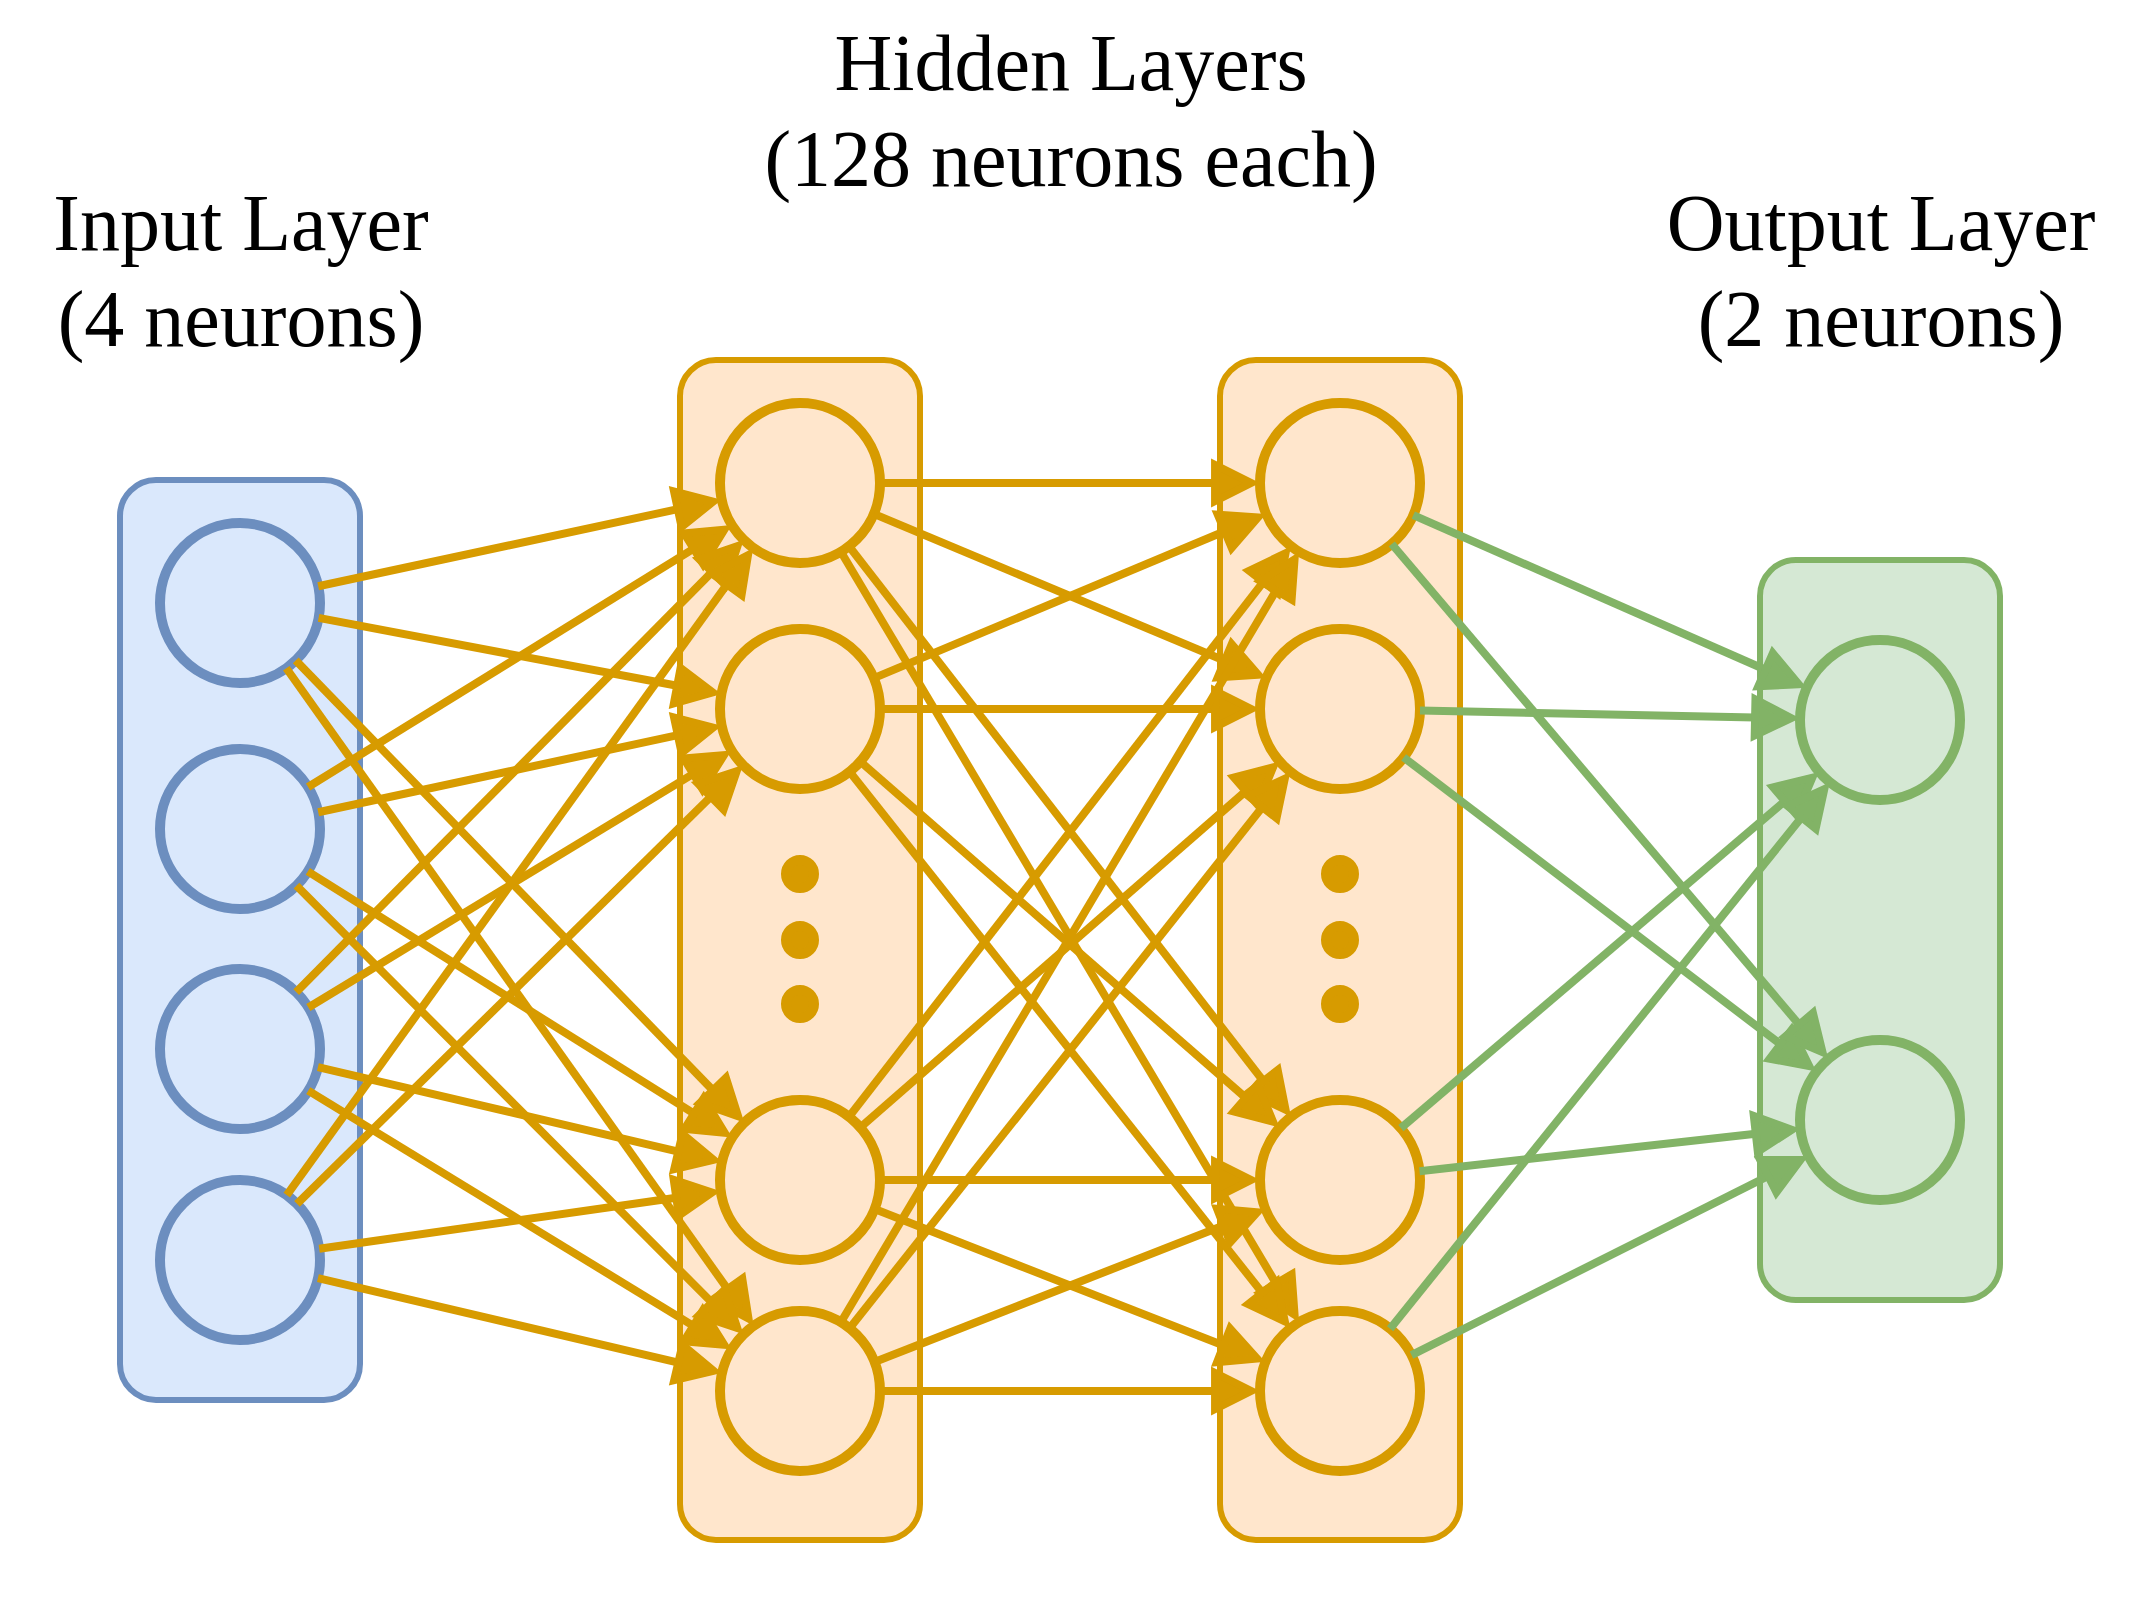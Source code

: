 <mxfile>
    <diagram id="O7W1chm-pStXMENEJMXE" name="Page-1">
        <mxGraphModel dx="1355" dy="1634" grid="0" gridSize="10" guides="1" tooltips="1" connect="1" arrows="1" fold="1" page="0" pageScale="1" pageWidth="850" pageHeight="1400" math="0" shadow="0">
            <root>
                <mxCell id="0"/>
                <mxCell id="1" parent="0"/>
                <mxCell id="8" value="" style="group" vertex="1" connectable="0" parent="1">
                    <mxGeometry x="520" y="250" width="120" height="460" as="geometry"/>
                </mxCell>
                <mxCell id="7" value="" style="rounded=1;whiteSpace=wrap;html=1;fillColor=#DAE8FC;strokeColor=#6c8ebf;strokeWidth=3;" vertex="1" parent="8">
                    <mxGeometry width="120" height="460" as="geometry"/>
                </mxCell>
                <mxCell id="2" value="" style="ellipse;whiteSpace=wrap;html=1;aspect=fixed;strokeWidth=5;fillColor=#dae8fc;strokeColor=#6c8ebf;" vertex="1" parent="8">
                    <mxGeometry x="20" y="21.5" width="80" height="80" as="geometry"/>
                </mxCell>
                <mxCell id="3" value="" style="ellipse;whiteSpace=wrap;html=1;aspect=fixed;strokeWidth=5;fillColor=#dae8fc;strokeColor=#6c8ebf;" vertex="1" parent="8">
                    <mxGeometry x="20" y="134.5" width="80" height="80" as="geometry"/>
                </mxCell>
                <mxCell id="4" value="" style="ellipse;whiteSpace=wrap;html=1;aspect=fixed;strokeWidth=5;fillColor=#dae8fc;strokeColor=#6c8ebf;" vertex="1" parent="8">
                    <mxGeometry x="20" y="244.5" width="80" height="80" as="geometry"/>
                </mxCell>
                <mxCell id="5" value="" style="ellipse;whiteSpace=wrap;html=1;aspect=fixed;strokeWidth=5;fillColor=#dae8fc;strokeColor=#6c8ebf;" vertex="1" parent="8">
                    <mxGeometry x="20" y="350" width="80" height="80" as="geometry"/>
                </mxCell>
                <mxCell id="9" value="" style="group;" vertex="1" connectable="0" parent="1">
                    <mxGeometry x="800" y="190" width="120" height="590" as="geometry"/>
                </mxCell>
                <mxCell id="10" value="" style="rounded=1;whiteSpace=wrap;html=1;fillColor=#ffe6cc;strokeColor=#d79b00;strokeWidth=3;" vertex="1" parent="9">
                    <mxGeometry width="120" height="590" as="geometry"/>
                </mxCell>
                <mxCell id="11" value="" style="ellipse;whiteSpace=wrap;html=1;aspect=fixed;strokeWidth=5;fillColor=#ffe6cc;strokeColor=#d79b00;" vertex="1" parent="9">
                    <mxGeometry x="20" y="21.5" width="80" height="80" as="geometry"/>
                </mxCell>
                <mxCell id="12" value="" style="ellipse;whiteSpace=wrap;html=1;aspect=fixed;strokeWidth=5;fillColor=#ffe6cc;strokeColor=#d79b00;" vertex="1" parent="9">
                    <mxGeometry x="20" y="134.5" width="80" height="80" as="geometry"/>
                </mxCell>
                <mxCell id="13" value="" style="ellipse;whiteSpace=wrap;html=1;aspect=fixed;strokeWidth=5;fillColor=#ffe6cc;strokeColor=#d79b00;" vertex="1" parent="9">
                    <mxGeometry x="20" y="370" width="80" height="80" as="geometry"/>
                </mxCell>
                <mxCell id="14" value="" style="ellipse;whiteSpace=wrap;html=1;aspect=fixed;strokeWidth=5;fillColor=#ffe6cc;strokeColor=#d79b00;" vertex="1" parent="9">
                    <mxGeometry x="20" y="475.5" width="80" height="80" as="geometry"/>
                </mxCell>
                <mxCell id="18" value="" style="group" vertex="1" connectable="0" parent="9">
                    <mxGeometry x="53" y="250" width="14" height="79" as="geometry"/>
                </mxCell>
                <mxCell id="15" value="" style="ellipse;whiteSpace=wrap;html=1;aspect=fixed;strokeWidth=5;fillColor=light-dark(#d79b00, #36210a);strokeColor=#d79b00;fillStyle=auto;" vertex="1" parent="18">
                    <mxGeometry width="14" height="14" as="geometry"/>
                </mxCell>
                <mxCell id="16" value="" style="ellipse;whiteSpace=wrap;html=1;aspect=fixed;strokeWidth=5;fillColor=light-dark(#d79b00, #36210a);strokeColor=#d79b00;fillStyle=auto;" vertex="1" parent="18">
                    <mxGeometry y="33" width="14" height="14" as="geometry"/>
                </mxCell>
                <mxCell id="17" value="" style="ellipse;whiteSpace=wrap;html=1;aspect=fixed;strokeWidth=5;fillColor=light-dark(#d79b00, #36210a);strokeColor=#d79b00;fillStyle=auto;" vertex="1" parent="18">
                    <mxGeometry y="65" width="14" height="14" as="geometry"/>
                </mxCell>
                <mxCell id="19" value="" style="group;" vertex="1" connectable="0" parent="1">
                    <mxGeometry x="1070" y="190" width="120" height="590" as="geometry"/>
                </mxCell>
                <mxCell id="20" value="" style="rounded=1;whiteSpace=wrap;html=1;fillColor=#ffe6cc;strokeColor=#d79b00;strokeWidth=3;" vertex="1" parent="19">
                    <mxGeometry width="120" height="590" as="geometry"/>
                </mxCell>
                <mxCell id="21" value="" style="ellipse;whiteSpace=wrap;html=1;aspect=fixed;strokeWidth=5;fillColor=#ffe6cc;strokeColor=#d79b00;" vertex="1" parent="19">
                    <mxGeometry x="20" y="21.5" width="80" height="80" as="geometry"/>
                </mxCell>
                <mxCell id="22" value="" style="ellipse;whiteSpace=wrap;html=1;aspect=fixed;strokeWidth=5;fillColor=#ffe6cc;strokeColor=#d79b00;" vertex="1" parent="19">
                    <mxGeometry x="20" y="134.5" width="80" height="80" as="geometry"/>
                </mxCell>
                <mxCell id="23" value="" style="ellipse;whiteSpace=wrap;html=1;aspect=fixed;strokeWidth=5;fillColor=#ffe6cc;strokeColor=#d79b00;" vertex="1" parent="19">
                    <mxGeometry x="20" y="370" width="80" height="80" as="geometry"/>
                </mxCell>
                <mxCell id="24" value="" style="ellipse;whiteSpace=wrap;html=1;aspect=fixed;strokeWidth=5;fillColor=#ffe6cc;strokeColor=#d79b00;" vertex="1" parent="19">
                    <mxGeometry x="20" y="475.5" width="80" height="80" as="geometry"/>
                </mxCell>
                <mxCell id="25" value="" style="group" vertex="1" connectable="0" parent="19">
                    <mxGeometry x="53" y="250" width="14" height="79" as="geometry"/>
                </mxCell>
                <mxCell id="26" value="" style="ellipse;whiteSpace=wrap;html=1;aspect=fixed;strokeWidth=5;fillColor=light-dark(#d79b00, #36210a);strokeColor=#d79b00;fillStyle=auto;" vertex="1" parent="25">
                    <mxGeometry width="14" height="14" as="geometry"/>
                </mxCell>
                <mxCell id="27" value="" style="ellipse;whiteSpace=wrap;html=1;aspect=fixed;strokeWidth=5;fillColor=light-dark(#d79b00, #36210a);strokeColor=#d79b00;fillStyle=auto;" vertex="1" parent="25">
                    <mxGeometry y="33" width="14" height="14" as="geometry"/>
                </mxCell>
                <mxCell id="28" value="" style="ellipse;whiteSpace=wrap;html=1;aspect=fixed;strokeWidth=5;fillColor=light-dark(#d79b00, #36210a);strokeColor=#d79b00;fillStyle=auto;" vertex="1" parent="25">
                    <mxGeometry y="65" width="14" height="14" as="geometry"/>
                </mxCell>
                <mxCell id="29" value="" style="group" vertex="1" connectable="0" parent="1">
                    <mxGeometry x="1340" y="360" width="120" height="460" as="geometry"/>
                </mxCell>
                <mxCell id="30" value="" style="rounded=1;whiteSpace=wrap;html=1;fillColor=#d5e8d4;strokeColor=#82b366;strokeWidth=3;" vertex="1" parent="29">
                    <mxGeometry y="-70" width="120" height="370" as="geometry"/>
                </mxCell>
                <mxCell id="31" value="" style="ellipse;whiteSpace=wrap;html=1;aspect=fixed;strokeWidth=5;fillColor=#d5e8d4;strokeColor=#82b366;" vertex="1" parent="29">
                    <mxGeometry x="20" y="-30" width="80" height="80" as="geometry"/>
                </mxCell>
                <mxCell id="32" value="" style="ellipse;whiteSpace=wrap;html=1;aspect=fixed;strokeWidth=5;fillColor=#d5e8d4;strokeColor=#82b366;" vertex="1" parent="29">
                    <mxGeometry x="20" y="170" width="80" height="80" as="geometry"/>
                </mxCell>
                <mxCell id="35" style="edgeStyle=none;html=1;strokeWidth=4;endArrow=block;endFill=1;endSize=14;fillColor=#ffe6cc;strokeColor=#d79b00;" edge="1" parent="1" source="2" target="11">
                    <mxGeometry relative="1" as="geometry"/>
                </mxCell>
                <mxCell id="36" style="edgeStyle=none;html=1;strokeWidth=4;endArrow=block;endFill=1;endSize=14;fillColor=#ffe6cc;strokeColor=#d79b00;" edge="1" parent="1" source="2" target="12">
                    <mxGeometry relative="1" as="geometry">
                        <mxPoint x="548" y="315" as="sourcePoint"/>
                        <mxPoint x="831" y="268" as="targetPoint"/>
                    </mxGeometry>
                </mxCell>
                <mxCell id="37" style="edgeStyle=none;html=1;strokeWidth=4;endArrow=block;endFill=1;endSize=14;fillColor=#ffe6cc;strokeColor=#d79b00;" edge="1" parent="1" source="2" target="13">
                    <mxGeometry relative="1" as="geometry">
                        <mxPoint x="549" y="327" as="sourcePoint"/>
                        <mxPoint x="830" y="369" as="targetPoint"/>
                    </mxGeometry>
                </mxCell>
                <mxCell id="38" style="edgeStyle=none;html=1;strokeWidth=4;endArrow=block;endFill=1;endSize=14;fillColor=#ffe6cc;strokeColor=#d79b00;" edge="1" parent="1" source="2" target="14">
                    <mxGeometry relative="1" as="geometry">
                        <mxPoint x="540" y="346" as="sourcePoint"/>
                        <mxPoint x="839" y="585" as="targetPoint"/>
                    </mxGeometry>
                </mxCell>
                <mxCell id="39" style="edgeStyle=none;html=1;strokeWidth=4;endArrow=block;endFill=1;endSize=14;fillColor=#ffe6cc;strokeColor=#d79b00;" edge="1" parent="1" source="3" target="11">
                    <mxGeometry relative="1" as="geometry">
                        <mxPoint x="536" y="351" as="sourcePoint"/>
                        <mxPoint x="843" y="686" as="targetPoint"/>
                    </mxGeometry>
                </mxCell>
                <mxCell id="40" style="edgeStyle=none;html=1;strokeWidth=4;endArrow=block;endFill=1;endSize=14;fillColor=#ffe6cc;strokeColor=#d79b00;" edge="1" parent="1" source="3" target="12">
                    <mxGeometry relative="1" as="geometry">
                        <mxPoint x="545" y="417" as="sourcePoint"/>
                        <mxPoint x="834" y="279" as="targetPoint"/>
                    </mxGeometry>
                </mxCell>
                <mxCell id="41" style="edgeStyle=none;html=1;strokeWidth=4;endArrow=block;endFill=1;endSize=14;fillColor=#ffe6cc;strokeColor=#d79b00;" edge="1" parent="1" source="3" target="13">
                    <mxGeometry relative="1" as="geometry">
                        <mxPoint x="548" y="428" as="sourcePoint"/>
                        <mxPoint x="831" y="381" as="targetPoint"/>
                    </mxGeometry>
                </mxCell>
                <mxCell id="42" style="edgeStyle=none;html=1;strokeWidth=4;endArrow=block;endFill=1;endSize=14;fillColor=#ffe6cc;strokeColor=#d79b00;" edge="1" parent="1" source="3" target="14">
                    <mxGeometry relative="1" as="geometry">
                        <mxPoint x="545" y="452" as="sourcePoint"/>
                        <mxPoint x="834" y="593" as="targetPoint"/>
                    </mxGeometry>
                </mxCell>
                <mxCell id="43" style="edgeStyle=none;html=1;strokeWidth=4;endArrow=block;endFill=1;endSize=14;fillColor=#ffe6cc;strokeColor=#d79b00;" edge="1" parent="1" source="4" target="11">
                    <mxGeometry relative="1" as="geometry">
                        <mxPoint x="541" y="459" as="sourcePoint"/>
                        <mxPoint x="838" y="691" as="targetPoint"/>
                    </mxGeometry>
                </mxCell>
                <mxCell id="44" style="edgeStyle=none;html=1;strokeWidth=4;endArrow=block;endFill=1;endSize=14;fillColor=#ffe6cc;strokeColor=#d79b00;" edge="1" parent="1" source="4" target="12">
                    <mxGeometry relative="1" as="geometry">
                        <mxPoint x="540" y="520" as="sourcePoint"/>
                        <mxPoint x="839" y="286" as="targetPoint"/>
                    </mxGeometry>
                </mxCell>
                <mxCell id="45" style="edgeStyle=none;html=1;strokeWidth=4;endArrow=block;endFill=1;endSize=14;fillColor=#ffe6cc;strokeColor=#d79b00;" edge="1" parent="1" source="4" target="13">
                    <mxGeometry relative="1" as="geometry">
                        <mxPoint x="545" y="527" as="sourcePoint"/>
                        <mxPoint x="834" y="392" as="targetPoint"/>
                    </mxGeometry>
                </mxCell>
                <mxCell id="46" style="edgeStyle=none;html=1;strokeWidth=4;endArrow=block;endFill=1;endSize=14;fillColor=#ffe6cc;strokeColor=#d79b00;" edge="1" parent="1" source="4" target="14">
                    <mxGeometry relative="1" as="geometry">
                        <mxPoint x="548" y="552" as="sourcePoint"/>
                        <mxPoint x="831" y="603" as="targetPoint"/>
                    </mxGeometry>
                </mxCell>
                <mxCell id="47" style="edgeStyle=none;html=1;strokeWidth=4;endArrow=block;endFill=1;endSize=14;fillColor=#ffe6cc;strokeColor=#d79b00;" edge="1" parent="1" source="5" target="11">
                    <mxGeometry relative="1" as="geometry">
                        <mxPoint x="545" y="562" as="sourcePoint"/>
                        <mxPoint x="834" y="698" as="targetPoint"/>
                    </mxGeometry>
                </mxCell>
                <mxCell id="48" style="edgeStyle=none;html=1;strokeWidth=4;endArrow=block;endFill=1;endSize=14;fillColor=#ffe6cc;strokeColor=#d79b00;" edge="1" parent="1" source="5" target="12">
                    <mxGeometry relative="1" as="geometry">
                        <mxPoint x="555" y="572" as="sourcePoint"/>
                        <mxPoint x="842" y="290" as="targetPoint"/>
                    </mxGeometry>
                </mxCell>
                <mxCell id="49" style="edgeStyle=none;html=1;strokeWidth=4;endArrow=block;endFill=1;endSize=14;fillColor=#ffe6cc;strokeColor=#d79b00;" edge="1" parent="1" source="5" target="13">
                    <mxGeometry relative="1" as="geometry">
                        <mxPoint x="536" y="621" as="sourcePoint"/>
                        <mxPoint x="843" y="291" as="targetPoint"/>
                    </mxGeometry>
                </mxCell>
                <mxCell id="50" style="edgeStyle=none;html=1;strokeWidth=4;endArrow=block;endFill=1;endSize=14;fillColor=#ffe6cc;strokeColor=#d79b00;" edge="1" parent="1" source="5" target="14">
                    <mxGeometry relative="1" as="geometry">
                        <mxPoint x="549" y="646" as="sourcePoint"/>
                        <mxPoint x="830" y="614" as="targetPoint"/>
                    </mxGeometry>
                </mxCell>
                <mxCell id="51" style="edgeStyle=none;html=1;strokeWidth=4;endArrow=block;endFill=1;endSize=14;fillColor=#ffe6cc;strokeColor=#d79b00;" edge="1" parent="1" source="11" target="21">
                    <mxGeometry relative="1" as="geometry">
                        <mxPoint x="548" y="315" as="sourcePoint"/>
                        <mxPoint x="831" y="268" as="targetPoint"/>
                    </mxGeometry>
                </mxCell>
                <mxCell id="52" style="edgeStyle=none;html=1;strokeWidth=4;endArrow=block;endFill=1;endSize=14;fillColor=#ffe6cc;strokeColor=#d79b00;" edge="1" parent="1" source="11" target="22">
                    <mxGeometry relative="1" as="geometry">
                        <mxPoint x="910" y="262" as="sourcePoint"/>
                        <mxPoint x="1170" y="262" as="targetPoint"/>
                    </mxGeometry>
                </mxCell>
                <mxCell id="53" style="edgeStyle=none;html=1;strokeWidth=4;endArrow=block;endFill=1;endSize=14;fillColor=#ffe6cc;strokeColor=#d79b00;" edge="1" parent="1" source="11" target="23">
                    <mxGeometry relative="1" as="geometry">
                        <mxPoint x="908" y="274" as="sourcePoint"/>
                        <mxPoint x="1172" y="362" as="targetPoint"/>
                    </mxGeometry>
                </mxCell>
                <mxCell id="54" style="edgeStyle=none;html=1;strokeWidth=4;endArrow=block;endFill=1;endSize=14;fillColor=#ffe6cc;strokeColor=#d79b00;" edge="1" parent="1" source="11" target="24">
                    <mxGeometry relative="1" as="geometry">
                        <mxPoint x="898" y="290" as="sourcePoint"/>
                        <mxPoint x="1182" y="581" as="targetPoint"/>
                    </mxGeometry>
                </mxCell>
                <mxCell id="55" style="edgeStyle=none;html=1;strokeWidth=4;endArrow=block;endFill=1;endSize=14;fillColor=#ffe6cc;strokeColor=#d79b00;" edge="1" parent="1" source="12" target="21">
                    <mxGeometry relative="1" as="geometry">
                        <mxPoint x="894" y="294" as="sourcePoint"/>
                        <mxPoint x="1186" y="683" as="targetPoint"/>
                    </mxGeometry>
                </mxCell>
                <mxCell id="56" style="edgeStyle=none;html=1;strokeWidth=4;endArrow=block;endFill=1;endSize=14;fillColor=#ffe6cc;strokeColor=#d79b00;" edge="1" parent="1" source="12" target="22">
                    <mxGeometry relative="1" as="geometry">
                        <mxPoint x="908" y="362" as="sourcePoint"/>
                        <mxPoint x="1172" y="274" as="targetPoint"/>
                    </mxGeometry>
                </mxCell>
                <mxCell id="57" style="edgeStyle=none;html=1;strokeWidth=4;endArrow=block;endFill=1;endSize=14;fillColor=#ffe6cc;strokeColor=#d79b00;" edge="1" parent="1" source="12" target="23">
                    <mxGeometry relative="1" as="geometry">
                        <mxPoint x="910" y="375" as="sourcePoint"/>
                        <mxPoint x="1170" y="375" as="targetPoint"/>
                    </mxGeometry>
                </mxCell>
                <mxCell id="58" style="edgeStyle=none;html=1;strokeWidth=4;endArrow=block;endFill=1;endSize=14;fillColor=#ffe6cc;strokeColor=#d79b00;" edge="1" parent="1" source="12" target="24">
                    <mxGeometry relative="1" as="geometry">
                        <mxPoint x="903" y="397" as="sourcePoint"/>
                        <mxPoint x="1177" y="587" as="targetPoint"/>
                    </mxGeometry>
                </mxCell>
                <mxCell id="59" style="edgeStyle=none;html=1;strokeWidth=4;endArrow=block;endFill=1;endSize=14;fillColor=#ffe6cc;strokeColor=#d79b00;" edge="1" parent="1" source="13" target="21">
                    <mxGeometry relative="1" as="geometry">
                        <mxPoint x="898" y="403" as="sourcePoint"/>
                        <mxPoint x="1182" y="687" as="targetPoint"/>
                    </mxGeometry>
                </mxCell>
                <mxCell id="60" style="edgeStyle=none;html=1;strokeWidth=4;endArrow=block;endFill=1;endSize=14;fillColor=#ffe6cc;strokeColor=#d79b00;" edge="1" parent="1" source="13" target="22">
                    <mxGeometry relative="1" as="geometry">
                        <mxPoint x="898" y="581" as="sourcePoint"/>
                        <mxPoint x="1182" y="290" as="targetPoint"/>
                    </mxGeometry>
                </mxCell>
                <mxCell id="61" style="edgeStyle=none;html=1;strokeWidth=4;endArrow=block;endFill=1;endSize=14;fillColor=#ffe6cc;strokeColor=#d79b00;" edge="1" parent="1" source="13" target="23">
                    <mxGeometry relative="1" as="geometry">
                        <mxPoint x="903" y="587" as="sourcePoint"/>
                        <mxPoint x="1177" y="397" as="targetPoint"/>
                    </mxGeometry>
                </mxCell>
                <mxCell id="62" style="edgeStyle=none;html=1;strokeWidth=4;endArrow=block;endFill=1;endSize=14;fillColor=#ffe6cc;strokeColor=#d79b00;" edge="1" parent="1" source="13" target="24">
                    <mxGeometry relative="1" as="geometry">
                        <mxPoint x="910" y="610" as="sourcePoint"/>
                        <mxPoint x="1170" y="610" as="targetPoint"/>
                    </mxGeometry>
                </mxCell>
                <mxCell id="63" style="edgeStyle=none;html=1;strokeWidth=4;endArrow=block;endFill=1;endSize=14;fillColor=#ffe6cc;strokeColor=#d79b00;" edge="1" parent="1" source="14" target="21">
                    <mxGeometry relative="1" as="geometry">
                        <mxPoint x="908" y="622" as="sourcePoint"/>
                        <mxPoint x="1172" y="704" as="targetPoint"/>
                    </mxGeometry>
                </mxCell>
                <mxCell id="64" style="edgeStyle=none;html=1;strokeWidth=4;endArrow=block;endFill=1;endSize=14;fillColor=#ffe6cc;strokeColor=#d79b00;" edge="1" parent="1" source="14" target="22">
                    <mxGeometry relative="1" as="geometry">
                        <mxPoint x="894" y="683" as="sourcePoint"/>
                        <mxPoint x="1186" y="294" as="targetPoint"/>
                    </mxGeometry>
                </mxCell>
                <mxCell id="65" style="edgeStyle=none;html=1;strokeWidth=4;endArrow=block;endFill=1;endSize=14;fillColor=#ffe6cc;strokeColor=#d79b00;" edge="1" parent="1" source="14" target="23">
                    <mxGeometry relative="1" as="geometry">
                        <mxPoint x="898" y="687" as="sourcePoint"/>
                        <mxPoint x="1182" y="403" as="targetPoint"/>
                    </mxGeometry>
                </mxCell>
                <mxCell id="66" style="edgeStyle=none;html=1;strokeWidth=4;endArrow=block;endFill=1;endSize=14;fillColor=#ffe6cc;strokeColor=#d79b00;" edge="1" parent="1" source="14" target="24">
                    <mxGeometry relative="1" as="geometry">
                        <mxPoint x="908" y="704" as="sourcePoint"/>
                        <mxPoint x="1172" y="622" as="targetPoint"/>
                    </mxGeometry>
                </mxCell>
                <mxCell id="67" style="edgeStyle=none;html=1;strokeWidth=4;endArrow=block;endFill=1;endSize=14;fillColor=#d5e8d4;strokeColor=#82b366;" edge="1" parent="1" source="21" target="31">
                    <mxGeometry relative="1" as="geometry">
                        <mxPoint x="910" y="262" as="sourcePoint"/>
                        <mxPoint x="1170" y="262" as="targetPoint"/>
                    </mxGeometry>
                </mxCell>
                <mxCell id="68" style="edgeStyle=none;html=1;strokeWidth=4;endArrow=block;endFill=1;endSize=14;fillColor=#d5e8d4;strokeColor=#82b366;" edge="1" parent="1" source="22" target="31">
                    <mxGeometry relative="1" as="geometry">
                        <mxPoint x="1245" y="280" as="sourcePoint"/>
                        <mxPoint x="1495" y="413" as="targetPoint"/>
                    </mxGeometry>
                </mxCell>
                <mxCell id="69" style="edgeStyle=none;html=1;strokeWidth=4;endArrow=block;endFill=1;endSize=14;fillColor=#d5e8d4;strokeColor=#82b366;" edge="1" parent="1" source="23" target="31">
                    <mxGeometry relative="1" as="geometry">
                        <mxPoint x="1249" y="381" as="sourcePoint"/>
                        <mxPoint x="1491" y="425" as="targetPoint"/>
                    </mxGeometry>
                </mxCell>
                <mxCell id="70" style="edgeStyle=none;html=1;strokeWidth=4;endArrow=block;endFill=1;endSize=14;fillColor=#d5e8d4;strokeColor=#82b366;" edge="1" parent="1" source="24" target="32">
                    <mxGeometry relative="1" as="geometry">
                        <mxPoint x="1245" y="591" as="sourcePoint"/>
                        <mxPoint x="1495" y="451" as="targetPoint"/>
                    </mxGeometry>
                </mxCell>
                <mxCell id="71" style="edgeStyle=none;html=1;strokeWidth=4;endArrow=block;endFill=1;endSize=14;fillColor=#d5e8d4;strokeColor=#82b366;" edge="1" parent="1" source="24" target="31">
                    <mxGeometry relative="1" as="geometry">
                        <mxPoint x="1245" y="697" as="sourcePoint"/>
                        <mxPoint x="1495" y="563" as="targetPoint"/>
                    </mxGeometry>
                </mxCell>
                <mxCell id="72" style="edgeStyle=none;html=1;strokeWidth=4;endArrow=block;endFill=1;endSize=14;fillColor=#d5e8d4;strokeColor=#82b366;" edge="1" parent="1" source="23" target="32">
                    <mxGeometry relative="1" as="geometry">
                        <mxPoint x="1240" y="689" as="sourcePoint"/>
                        <mxPoint x="1500" y="458" as="targetPoint"/>
                    </mxGeometry>
                </mxCell>
                <mxCell id="73" style="edgeStyle=none;html=1;strokeWidth=4;endArrow=block;endFill=1;endSize=14;fillColor=#d5e8d4;strokeColor=#82b366;" edge="1" parent="1" source="22" target="32">
                    <mxGeometry relative="1" as="geometry">
                        <mxPoint x="1249" y="602" as="sourcePoint"/>
                        <mxPoint x="1491" y="553" as="targetPoint"/>
                    </mxGeometry>
                </mxCell>
                <mxCell id="74" style="edgeStyle=none;html=1;strokeWidth=4;endArrow=block;endFill=1;endSize=14;fillColor=#d5e8d4;strokeColor=#82b366;" edge="1" parent="1" source="21" target="32">
                    <mxGeometry relative="1" as="geometry">
                        <mxPoint x="1245" y="393" as="sourcePoint"/>
                        <mxPoint x="1495" y="526" as="targetPoint"/>
                    </mxGeometry>
                </mxCell>
                <mxCell id="77" value="Hidden Layers&lt;div&gt;(128 neurons each)&lt;/div&gt;" style="text;html=1;align=center;verticalAlign=middle;resizable=0;points=[];autosize=1;strokeColor=none;fillColor=none;fontSize=40;fontFamily=Comic Sans MS;fontStyle=0" vertex="1" parent="1">
                    <mxGeometry x="810" y="10" width="370" height="110" as="geometry"/>
                </mxCell>
                <mxCell id="78" value="&lt;div&gt;Input Layer&lt;/div&gt;&lt;div&gt;(4 neurons)&lt;/div&gt;" style="text;html=1;align=center;verticalAlign=middle;resizable=0;points=[];autosize=1;strokeColor=none;fillColor=none;fontSize=40;fontFamily=Comic Sans MS;fontStyle=0" vertex="1" parent="1">
                    <mxGeometry x="460" y="90" width="240" height="110" as="geometry"/>
                </mxCell>
                <mxCell id="79" value="&lt;div&gt;Output Layer&lt;/div&gt;&lt;div&gt;(2 neurons)&lt;/div&gt;" style="text;html=1;align=center;verticalAlign=middle;resizable=0;points=[];autosize=1;strokeColor=none;fillColor=none;fontSize=40;fontFamily=Comic Sans MS;fontStyle=0" vertex="1" parent="1">
                    <mxGeometry x="1265" y="90" width="270" height="110" as="geometry"/>
                </mxCell>
            </root>
        </mxGraphModel>
    </diagram>
</mxfile>